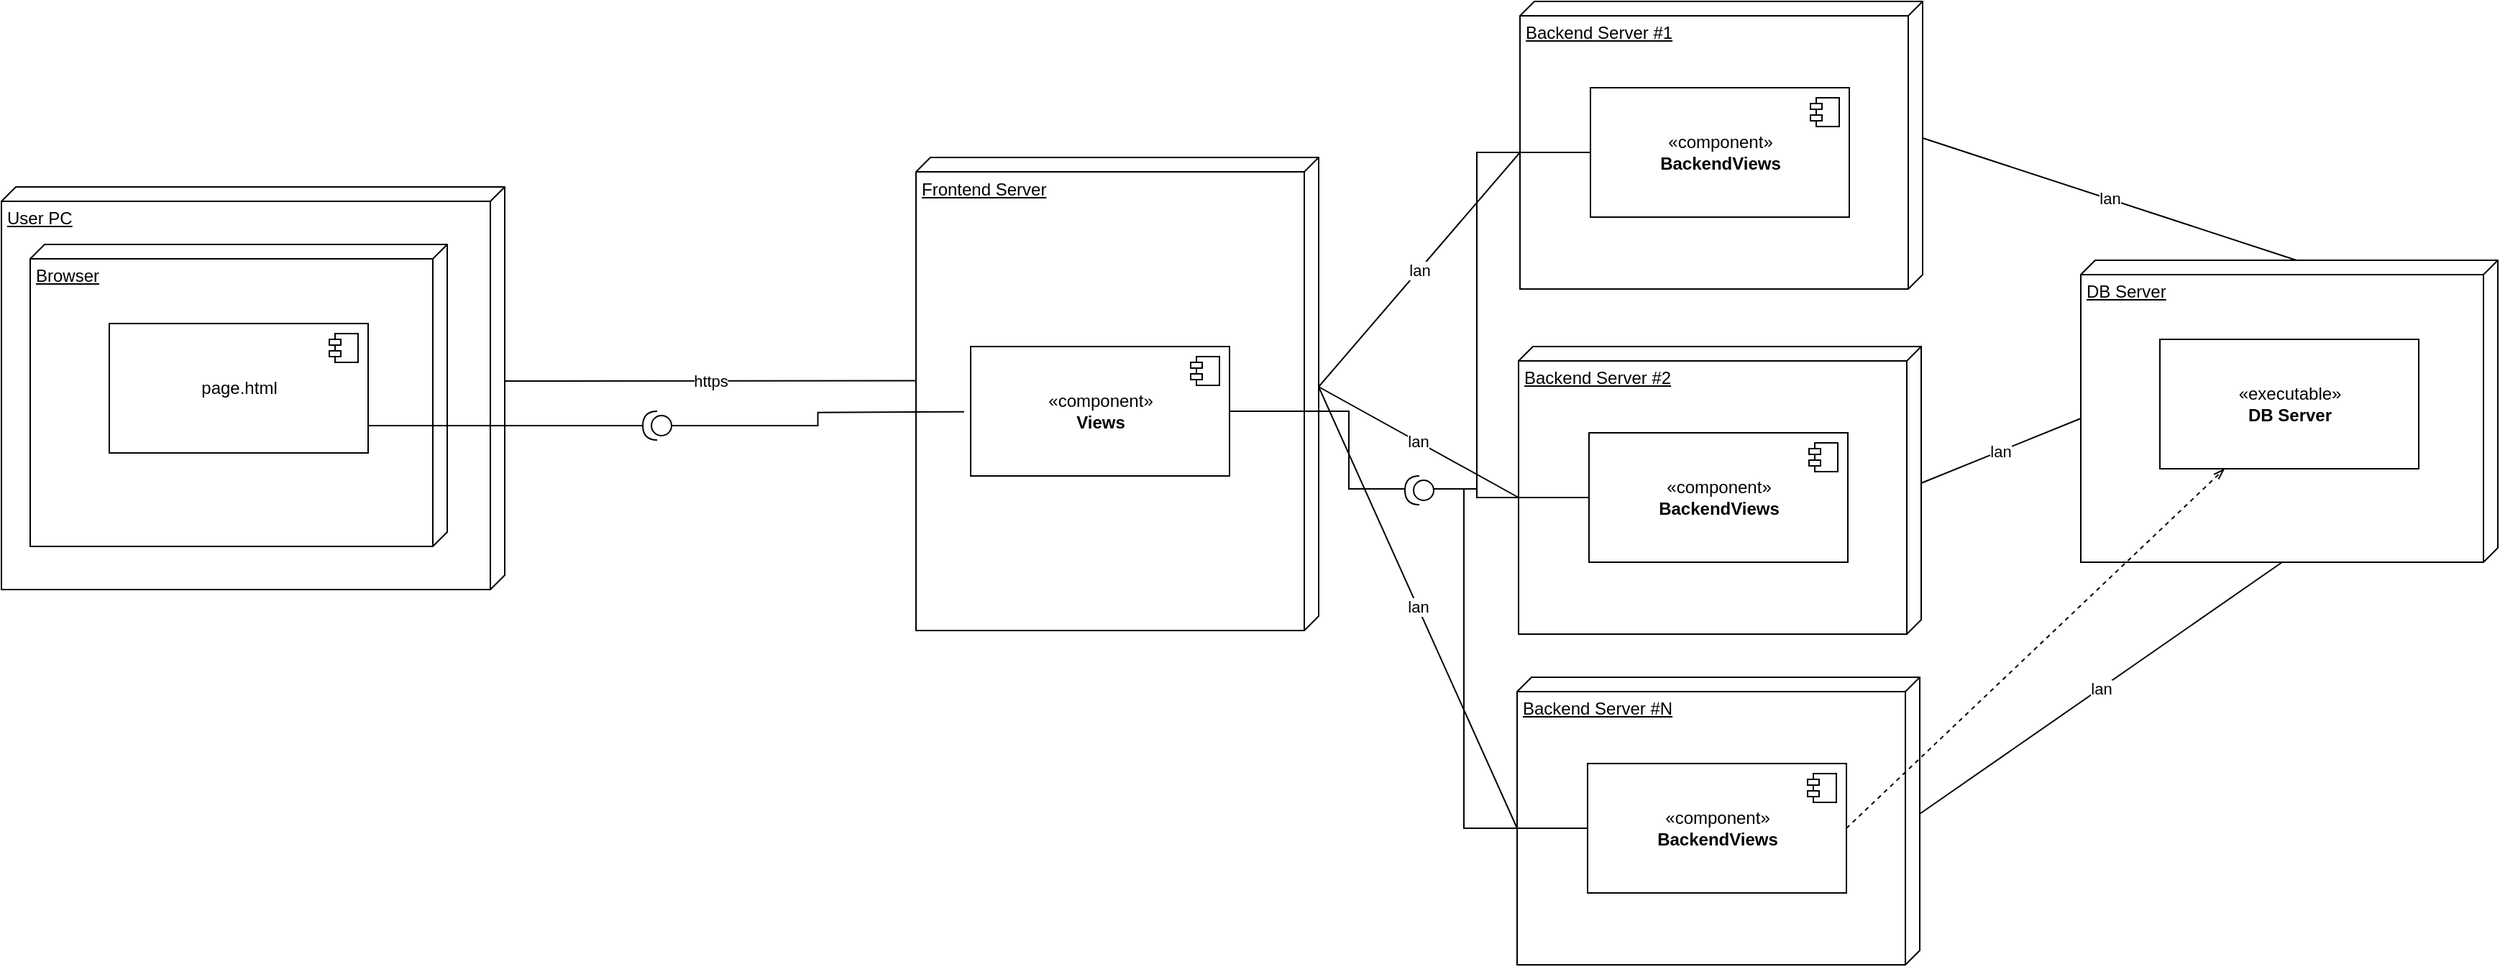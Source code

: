 <mxfile version="12.2.0" type="github" pages="1">
  <diagram name="Page-1" id="b5b7bab2-c9e2-2cf4-8b2a-24fd1a2a6d21">
    <mxGraphModel dx="1092" dy="175" grid="1" gridSize="10" guides="1" tooltips="1" connect="1" arrows="1" fold="1" page="1" pageScale="1" pageWidth="827" pageHeight="1169" background="#ffffff" math="0" shadow="0">
      <root>
        <mxCell id="0"/>
        <mxCell id="1" parent="0"/>
        <mxCell id="FcQ-0TDlwSZqqjdX01S9-16" value="Backend Server #1" style="verticalAlign=top;align=left;spacingTop=8;spacingLeft=2;spacingRight=12;shape=cube;size=10;direction=south;fontStyle=4;html=1;" parent="1" vertex="1">
          <mxGeometry x="880" y="290" width="280" height="200" as="geometry"/>
        </mxCell>
        <mxCell id="oKkt5P_t7uI-S61FeK80-1" value="User PC" style="verticalAlign=top;align=left;spacingTop=8;spacingLeft=2;spacingRight=12;shape=cube;size=10;direction=south;fontStyle=4;html=1;" parent="1" vertex="1">
          <mxGeometry x="-176" y="419" width="350" height="280" as="geometry"/>
        </mxCell>
        <mxCell id="oKkt5P_t7uI-S61FeK80-2" value="Frontend Server" style="verticalAlign=top;align=left;spacingTop=8;spacingLeft=2;spacingRight=12;shape=cube;size=10;direction=south;fontStyle=4;html=1;" parent="1" vertex="1">
          <mxGeometry x="460" y="398.5" width="280" height="329" as="geometry"/>
        </mxCell>
        <mxCell id="oKkt5P_t7uI-S61FeK80-3" value="Browser" style="verticalAlign=top;align=left;spacingTop=8;spacingLeft=2;spacingRight=12;shape=cube;size=10;direction=south;fontStyle=4;html=1;" parent="1" vertex="1">
          <mxGeometry x="-156" y="459" width="290" height="210" as="geometry"/>
        </mxCell>
        <mxCell id="oKkt5P_t7uI-S61FeK80-4" value="page.html" style="html=1;" parent="1" vertex="1">
          <mxGeometry x="-101" y="514" width="180" height="90" as="geometry"/>
        </mxCell>
        <mxCell id="oKkt5P_t7uI-S61FeK80-5" value="" style="shape=component;jettyWidth=8;jettyHeight=4;" parent="oKkt5P_t7uI-S61FeK80-4" vertex="1">
          <mxGeometry x="1" width="20" height="20" relative="1" as="geometry">
            <mxPoint x="-27" y="7" as="offset"/>
          </mxGeometry>
        </mxCell>
        <mxCell id="oKkt5P_t7uI-S61FeK80-6" value="«component»&lt;br&gt;&lt;b&gt;Views&lt;br&gt;&lt;/b&gt;" style="html=1;" parent="1" vertex="1">
          <mxGeometry x="498" y="530" width="180" height="90" as="geometry"/>
        </mxCell>
        <mxCell id="oKkt5P_t7uI-S61FeK80-7" value="" style="shape=component;jettyWidth=8;jettyHeight=4;" parent="oKkt5P_t7uI-S61FeK80-6" vertex="1">
          <mxGeometry x="1" width="20" height="20" relative="1" as="geometry">
            <mxPoint x="-27" y="7" as="offset"/>
          </mxGeometry>
        </mxCell>
        <mxCell id="oKkt5P_t7uI-S61FeK80-39" value="DB Server" style="verticalAlign=top;align=left;spacingTop=8;spacingLeft=2;spacingRight=12;shape=cube;size=10;direction=south;fontStyle=4;html=1;" parent="1" vertex="1">
          <mxGeometry x="1270" y="470" width="290" height="210" as="geometry"/>
        </mxCell>
        <mxCell id="oKkt5P_t7uI-S61FeK80-40" value="&lt;div&gt;«executable»&lt;b&gt;&lt;br&gt;&lt;/b&gt;&lt;/div&gt;&lt;div&gt;&lt;b&gt;DB Server&lt;/b&gt;&lt;br&gt;&lt;/div&gt;" style="html=1;" parent="1" vertex="1">
          <mxGeometry x="1325" y="525" width="180" height="90" as="geometry"/>
        </mxCell>
        <mxCell id="oKkt5P_t7uI-S61FeK80-41" value="" style="shape=component;jettyWidth=8;jettyHeight=4;strokeColor=none;" parent="oKkt5P_t7uI-S61FeK80-40" vertex="1">
          <mxGeometry x="1" width="20" height="20" relative="1" as="geometry">
            <mxPoint x="-27" y="7" as="offset"/>
          </mxGeometry>
        </mxCell>
        <mxCell id="oKkt5P_t7uI-S61FeK80-49" value="&lt;div&gt;«component»&lt;/div&gt;&lt;div&gt;&lt;b&gt;BackendViews&lt;/b&gt;&lt;br&gt;&lt;/div&gt;" style="html=1;" parent="1" vertex="1">
          <mxGeometry x="929" y="350" width="180" height="90" as="geometry"/>
        </mxCell>
        <mxCell id="oKkt5P_t7uI-S61FeK80-50" value="" style="shape=component;jettyWidth=8;jettyHeight=4;" parent="oKkt5P_t7uI-S61FeK80-49" vertex="1">
          <mxGeometry x="1" width="20" height="20" relative="1" as="geometry">
            <mxPoint x="-27" y="7" as="offset"/>
          </mxGeometry>
        </mxCell>
        <mxCell id="FcQ-0TDlwSZqqjdX01S9-1" value="https" style="endArrow=none;html=1;entryX=0;entryY=0;entryDx=135;entryDy=0;entryPerimeter=0;exitX=0.472;exitY=1.002;exitDx=0;exitDy=0;exitPerimeter=0;" parent="1" source="oKkt5P_t7uI-S61FeK80-2" target="oKkt5P_t7uI-S61FeK80-1" edge="1">
          <mxGeometry width="50" height="50" relative="1" as="geometry">
            <mxPoint x="225" y="810" as="sourcePoint"/>
            <mxPoint x="275" y="760" as="targetPoint"/>
          </mxGeometry>
        </mxCell>
        <mxCell id="FcQ-0TDlwSZqqjdX01S9-63" style="edgeStyle=orthogonalEdgeStyle;rounded=0;orthogonalLoop=1;jettySize=auto;html=1;exitX=1;exitY=0.5;exitDx=0;exitDy=0;exitPerimeter=0;endArrow=none;endFill=0;entryX=1;entryY=0.5;entryDx=0;entryDy=0;" parent="1" source="FcQ-0TDlwSZqqjdX01S9-49" target="oKkt5P_t7uI-S61FeK80-4" edge="1">
          <mxGeometry relative="1" as="geometry">
            <Array as="points">
              <mxPoint x="79" y="585"/>
            </Array>
          </mxGeometry>
        </mxCell>
        <mxCell id="FcQ-0TDlwSZqqjdX01S9-64" style="edgeStyle=orthogonalEdgeStyle;rounded=0;orthogonalLoop=1;jettySize=auto;html=1;exitX=0;exitY=0.5;exitDx=0;exitDy=0;exitPerimeter=0;entryX=0;entryY=0.5;entryDx=0;entryDy=0;endArrow=none;endFill=0;" parent="1" source="FcQ-0TDlwSZqqjdX01S9-49" edge="1">
          <mxGeometry relative="1" as="geometry">
            <mxPoint x="493.471" y="575.353" as="targetPoint"/>
          </mxGeometry>
        </mxCell>
        <mxCell id="FcQ-0TDlwSZqqjdX01S9-49" value="" style="shape=providedRequiredInterface;html=1;verticalLabelPosition=bottom;rotation=-180;" parent="1" vertex="1">
          <mxGeometry x="270" y="575" width="20" height="20" as="geometry"/>
        </mxCell>
        <mxCell id="FcQ-0TDlwSZqqjdX01S9-102" value="Backend Server #2" style="verticalAlign=top;align=left;spacingTop=8;spacingLeft=2;spacingRight=12;shape=cube;size=10;direction=south;fontStyle=4;html=1;" parent="1" vertex="1">
          <mxGeometry x="879" y="530" width="280" height="200" as="geometry"/>
        </mxCell>
        <mxCell id="FcQ-0TDlwSZqqjdX01S9-120" style="edgeStyle=orthogonalEdgeStyle;rounded=0;orthogonalLoop=1;jettySize=auto;html=1;exitX=0;exitY=0.5;exitDx=0;exitDy=0;entryX=0;entryY=0.5;entryDx=0;entryDy=0;entryPerimeter=0;endArrow=none;endFill=0;" parent="1" source="FcQ-0TDlwSZqqjdX01S9-103" target="FcQ-0TDlwSZqqjdX01S9-115" edge="1">
          <mxGeometry relative="1" as="geometry">
            <Array as="points">
              <mxPoint x="850" y="635"/>
              <mxPoint x="850" y="629"/>
            </Array>
          </mxGeometry>
        </mxCell>
        <mxCell id="FcQ-0TDlwSZqqjdX01S9-103" value="&lt;div&gt;«component»&lt;/div&gt;&lt;div&gt;&lt;b&gt;BackendViews&lt;/b&gt;&lt;br&gt;&lt;/div&gt;" style="html=1;" parent="1" vertex="1">
          <mxGeometry x="928" y="590" width="180" height="90" as="geometry"/>
        </mxCell>
        <mxCell id="FcQ-0TDlwSZqqjdX01S9-104" value="" style="shape=component;jettyWidth=8;jettyHeight=4;" parent="FcQ-0TDlwSZqqjdX01S9-103" vertex="1">
          <mxGeometry x="1" width="20" height="20" relative="1" as="geometry">
            <mxPoint x="-27" y="7" as="offset"/>
          </mxGeometry>
        </mxCell>
        <mxCell id="FcQ-0TDlwSZqqjdX01S9-105" value="Backend Server #N" style="verticalAlign=top;align=left;spacingTop=8;spacingLeft=2;spacingRight=12;shape=cube;size=10;direction=south;fontStyle=4;html=1;" parent="1" vertex="1">
          <mxGeometry x="878" y="760" width="280" height="200" as="geometry"/>
        </mxCell>
        <mxCell id="FcQ-0TDlwSZqqjdX01S9-119" style="edgeStyle=orthogonalEdgeStyle;rounded=0;orthogonalLoop=1;jettySize=auto;html=1;exitX=0;exitY=0.5;exitDx=0;exitDy=0;entryX=0;entryY=0.5;entryDx=0;entryDy=0;entryPerimeter=0;endArrow=none;endFill=0;" parent="1" source="FcQ-0TDlwSZqqjdX01S9-106" target="FcQ-0TDlwSZqqjdX01S9-115" edge="1">
          <mxGeometry relative="1" as="geometry">
            <Array as="points">
              <mxPoint x="841" y="865"/>
              <mxPoint x="841" y="629"/>
            </Array>
          </mxGeometry>
        </mxCell>
        <mxCell id="LJHxr9ehEPFVrnNPjgBW-5" style="edgeStyle=none;orthogonalLoop=1;jettySize=auto;html=1;exitX=1;exitY=0.5;exitDx=0;exitDy=0;entryX=0.25;entryY=1;entryDx=0;entryDy=0;dashed=1;endArrow=openThin;endFill=0;" edge="1" parent="1" source="FcQ-0TDlwSZqqjdX01S9-106" target="oKkt5P_t7uI-S61FeK80-40">
          <mxGeometry relative="1" as="geometry"/>
        </mxCell>
        <mxCell id="FcQ-0TDlwSZqqjdX01S9-106" value="&lt;div&gt;«component»&lt;/div&gt;&lt;div&gt;&lt;b&gt;BackendViews&lt;/b&gt;&lt;br&gt;&lt;/div&gt;" style="html=1;" parent="1" vertex="1">
          <mxGeometry x="927" y="820" width="180" height="90" as="geometry"/>
        </mxCell>
        <mxCell id="FcQ-0TDlwSZqqjdX01S9-107" value="" style="shape=component;jettyWidth=8;jettyHeight=4;" parent="FcQ-0TDlwSZqqjdX01S9-106" vertex="1">
          <mxGeometry x="1" width="20" height="20" relative="1" as="geometry">
            <mxPoint x="-27" y="7" as="offset"/>
          </mxGeometry>
        </mxCell>
        <mxCell id="FcQ-0TDlwSZqqjdX01S9-108" value="lan" style="endArrow=none;html=1;entryX=0;entryY=0;entryDx=159.5;entryDy=0;entryPerimeter=0;exitX=0;exitY=0;exitDx=105;exitDy=280;exitPerimeter=0;" parent="1" source="FcQ-0TDlwSZqqjdX01S9-16" target="oKkt5P_t7uI-S61FeK80-2" edge="1">
          <mxGeometry width="50" height="50" relative="1" as="geometry">
            <mxPoint x="615.44" y="259.788" as="sourcePoint"/>
            <mxPoint x="330" y="260" as="targetPoint"/>
          </mxGeometry>
        </mxCell>
        <mxCell id="FcQ-0TDlwSZqqjdX01S9-109" value="lan" style="endArrow=none;html=1;entryX=0;entryY=0;entryDx=159.5;entryDy=0;entryPerimeter=0;exitX=0;exitY=0;exitDx=105;exitDy=280;exitPerimeter=0;" parent="1" source="FcQ-0TDlwSZqqjdX01S9-102" target="oKkt5P_t7uI-S61FeK80-2" edge="1">
          <mxGeometry width="50" height="50" relative="1" as="geometry">
            <mxPoint x="890.0" y="405" as="sourcePoint"/>
            <mxPoint x="750.0" y="568" as="targetPoint"/>
          </mxGeometry>
        </mxCell>
        <mxCell id="FcQ-0TDlwSZqqjdX01S9-110" value="lan" style="endArrow=none;html=1;entryX=0;entryY=0;entryDx=159.5;entryDy=0;entryPerimeter=0;exitX=0;exitY=0;exitDx=105;exitDy=280;exitPerimeter=0;" parent="1" source="FcQ-0TDlwSZqqjdX01S9-105" target="oKkt5P_t7uI-S61FeK80-2" edge="1">
          <mxGeometry width="50" height="50" relative="1" as="geometry">
            <mxPoint x="889" y="645" as="sourcePoint"/>
            <mxPoint x="750.0" y="568" as="targetPoint"/>
          </mxGeometry>
        </mxCell>
        <mxCell id="FcQ-0TDlwSZqqjdX01S9-111" value="lan" style="endArrow=none;html=1;entryX=0;entryY=0;entryDx=95;entryDy=0;entryPerimeter=0;exitX=0;exitY=0;exitDx=210;exitDy=150;exitPerimeter=0;" parent="1" source="oKkt5P_t7uI-S61FeK80-39" target="FcQ-0TDlwSZqqjdX01S9-105" edge="1">
          <mxGeometry width="50" height="50" relative="1" as="geometry">
            <mxPoint x="888" y="875" as="sourcePoint"/>
            <mxPoint x="750.0" y="568" as="targetPoint"/>
          </mxGeometry>
        </mxCell>
        <mxCell id="FcQ-0TDlwSZqqjdX01S9-112" value="lan" style="endArrow=none;html=1;entryX=0;entryY=0;entryDx=95;entryDy=0;entryPerimeter=0;exitX=0;exitY=0;exitDx=110;exitDy=290;exitPerimeter=0;" parent="1" source="oKkt5P_t7uI-S61FeK80-39" target="FcQ-0TDlwSZqqjdX01S9-102" edge="1">
          <mxGeometry width="50" height="50" relative="1" as="geometry">
            <mxPoint x="1420" y="690" as="sourcePoint"/>
            <mxPoint x="1168" y="865" as="targetPoint"/>
          </mxGeometry>
        </mxCell>
        <mxCell id="FcQ-0TDlwSZqqjdX01S9-113" value="lan" style="endArrow=none;html=1;entryX=0;entryY=0;entryDx=95;entryDy=0;entryPerimeter=0;exitX=0;exitY=0;exitDx=0;exitDy=140;exitPerimeter=0;" parent="1" source="oKkt5P_t7uI-S61FeK80-39" target="FcQ-0TDlwSZqqjdX01S9-16" edge="1">
          <mxGeometry width="50" height="50" relative="1" as="geometry">
            <mxPoint x="1280" y="590" as="sourcePoint"/>
            <mxPoint x="1169" y="635" as="targetPoint"/>
          </mxGeometry>
        </mxCell>
        <mxCell id="FcQ-0TDlwSZqqjdX01S9-121" style="edgeStyle=orthogonalEdgeStyle;rounded=0;orthogonalLoop=1;jettySize=auto;html=1;exitX=0;exitY=0.5;exitDx=0;exitDy=0;exitPerimeter=0;entryX=0;entryY=0.5;entryDx=0;entryDy=0;endArrow=none;endFill=0;" parent="1" source="FcQ-0TDlwSZqqjdX01S9-115" target="oKkt5P_t7uI-S61FeK80-49" edge="1">
          <mxGeometry relative="1" as="geometry">
            <Array as="points">
              <mxPoint x="850" y="629"/>
              <mxPoint x="850" y="395"/>
            </Array>
          </mxGeometry>
        </mxCell>
        <mxCell id="FcQ-0TDlwSZqqjdX01S9-122" style="edgeStyle=orthogonalEdgeStyle;rounded=0;orthogonalLoop=1;jettySize=auto;html=1;exitX=1;exitY=0.5;exitDx=0;exitDy=0;exitPerimeter=0;entryX=1;entryY=0.5;entryDx=0;entryDy=0;endArrow=none;endFill=0;" parent="1" source="FcQ-0TDlwSZqqjdX01S9-115" target="oKkt5P_t7uI-S61FeK80-6" edge="1">
          <mxGeometry relative="1" as="geometry">
            <Array as="points">
              <mxPoint x="761" y="629"/>
              <mxPoint x="761" y="575"/>
            </Array>
          </mxGeometry>
        </mxCell>
        <mxCell id="FcQ-0TDlwSZqqjdX01S9-115" value="" style="shape=providedRequiredInterface;html=1;verticalLabelPosition=bottom;rotation=-180;" parent="1" vertex="1">
          <mxGeometry x="800" y="620" width="20" height="20" as="geometry"/>
        </mxCell>
      </root>
    </mxGraphModel>
  </diagram>
</mxfile>
